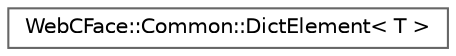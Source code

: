 digraph "Graphical Class Hierarchy"
{
 // LATEX_PDF_SIZE
  bgcolor="transparent";
  edge [fontname=Helvetica,fontsize=10,labelfontname=Helvetica,labelfontsize=10];
  node [fontname=Helvetica,fontsize=10,shape=box,height=0.2,width=0.4];
  rankdir="LR";
  Node0 [id="Node000000",label="WebCFace::Common::DictElement\< T \>",height=0.2,width=0.4,color="grey40", fillcolor="white", style="filled",URL="$structWebCFace_1_1Common_1_1DictElement.html",tooltip="keyとvalueの1ペア"];
}
